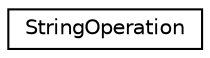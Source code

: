 digraph "Graphical Class Hierarchy"
{
  edge [fontname="Helvetica",fontsize="10",labelfontname="Helvetica",labelfontsize="10"];
  node [fontname="Helvetica",fontsize="10",shape=record];
  rankdir="LR";
  Node1 [label="StringOperation",height=0.2,width=0.4,color="black", fillcolor="white", style="filled",URL="$classStringOperation.html"];
}
